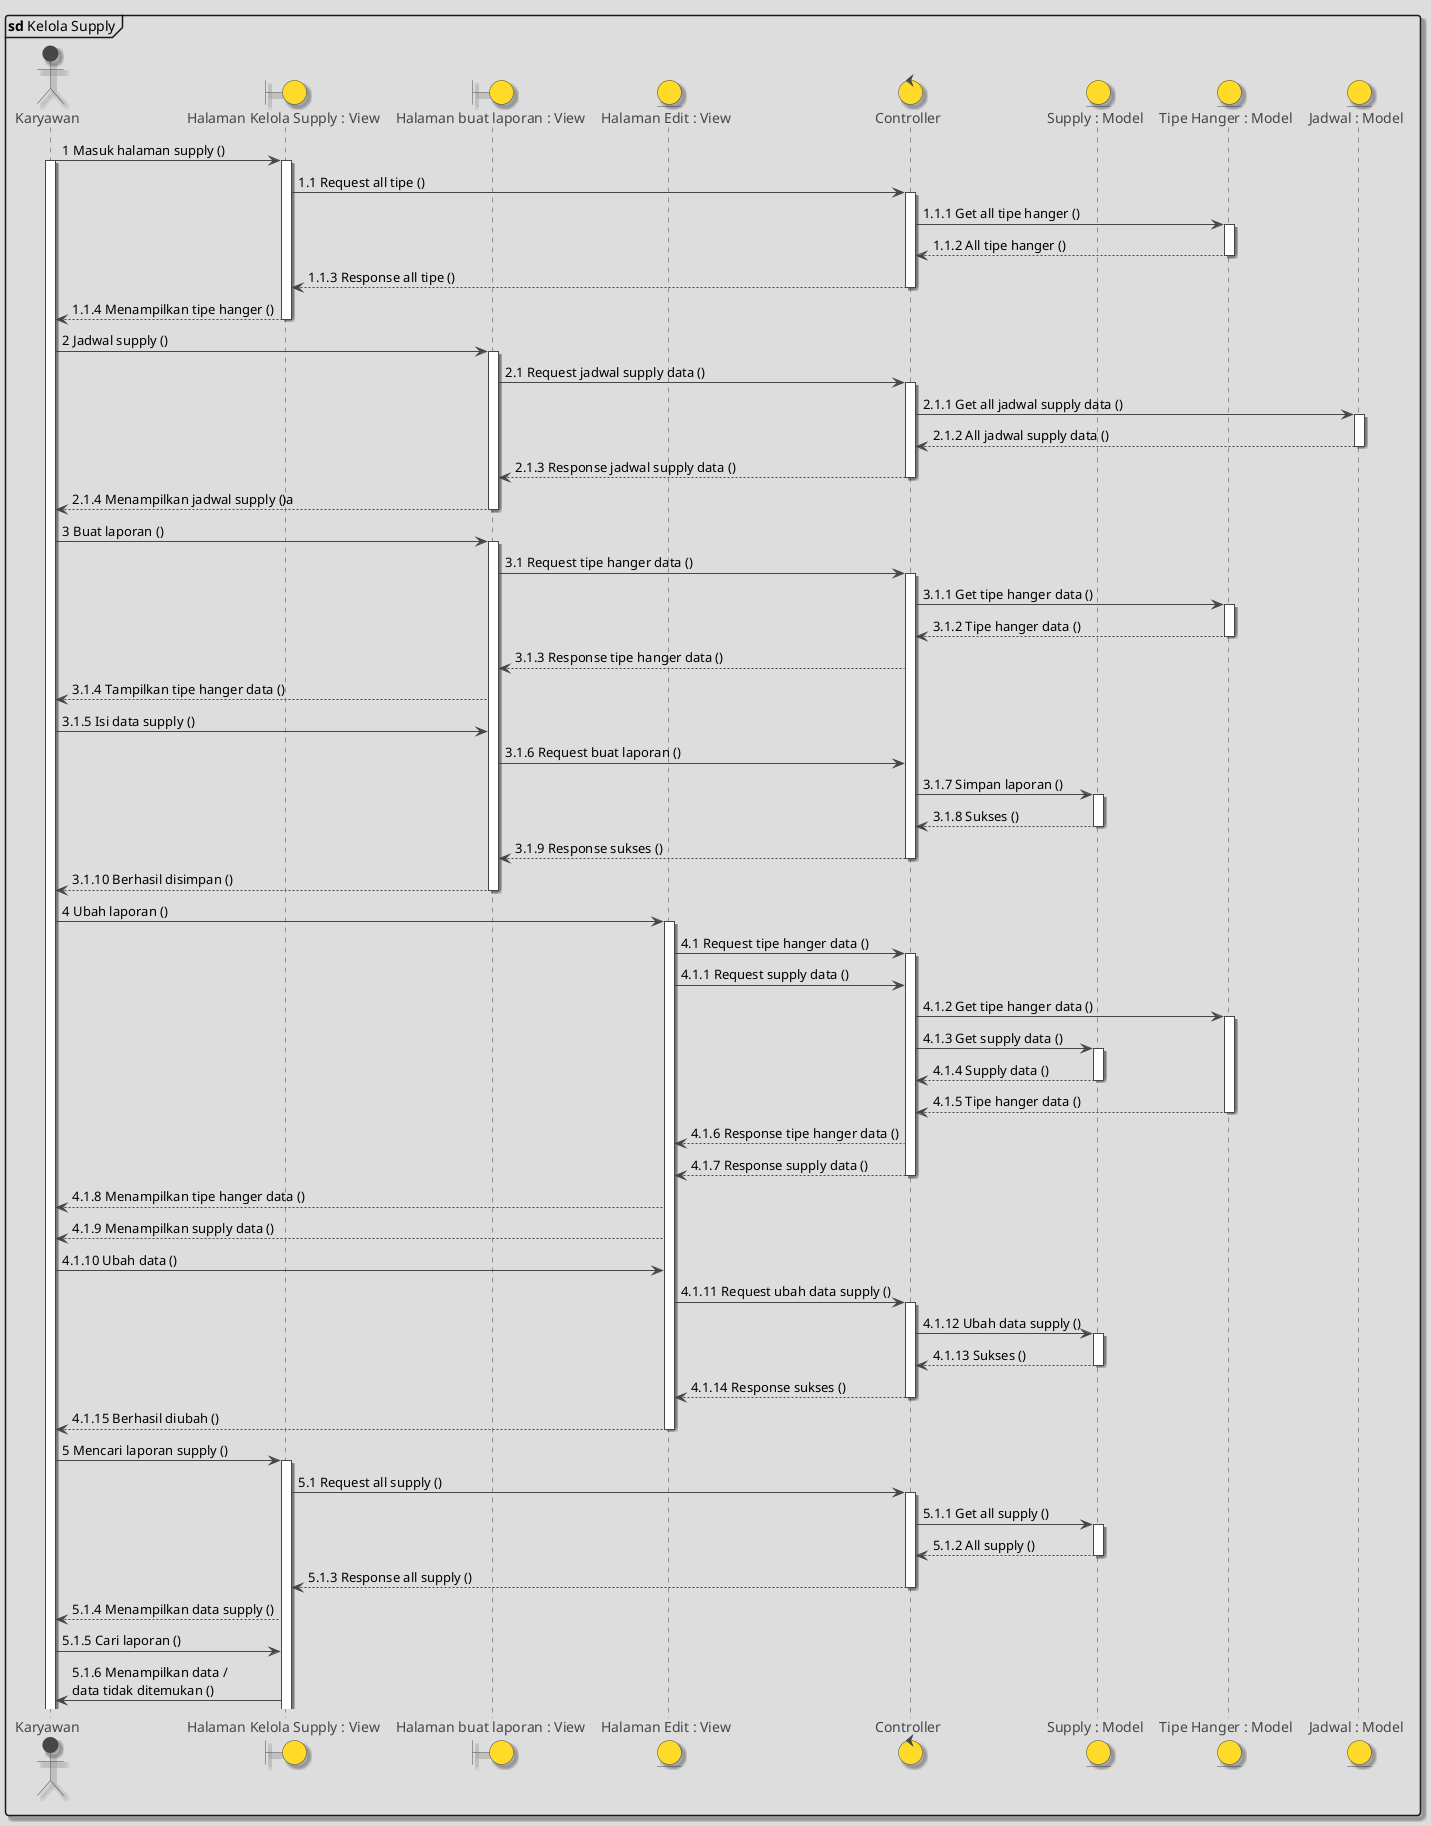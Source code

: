 @startuml

!theme toy
skinparam shadowing true
mainframe **sd** Kelola Supply

actor Karyawan as karyawan
boundary "Halaman Kelola Supply : View" as kelolaSupply
boundary "Halaman buat laporan : View" as buatLaporan
entity "Halaman Edit : View" as halamanEdit
control Controller as controller
entity "Supply : Model" as tabelSupply
entity "Tipe Hanger : Model" as tabelTipe
entity "Jadwal : Model" as tabelJadwal

karyawan -> kelolaSupply ++ : 1 Masuk halaman supply ()
activate karyawan
kelolaSupply -> controller ++ : 1.1 Request all tipe ()
controller -> tabelTipe ++ : 1.1.1 Get all tipe hanger ()
tabelTipe --> controller : 1.1.2 All tipe hanger ()
deactivate tabelTipe
controller --> kelolaSupply : 1.1.3 Response all tipe ()
deactivate controller
kelolaSupply --> karyawan : 1.1.4 Menampilkan tipe hanger ()
deactivate kelolaSupply

karyawan -> buatLaporan ++ : 2 Jadwal supply ()
buatLaporan -> controller ++ : 2.1 Request jadwal supply data ()
controller -> tabelJadwal ++ : 2.1.1 Get all jadwal supply data ()
tabelJadwal --> controller : 2.1.2 All jadwal supply data ()
deactivate tabelJadwal
controller --> buatLaporan : 2.1.3 Response jadwal supply data ()
deactivate controller
buatLaporan --> karyawan : 2.1.4 Menampilkan jadwal supply ()a
deactivate buatLaporan
karyawan -> buatLaporan ++ : 3 Buat laporan ()
buatLaporan -> controller ++ : 3.1 Request tipe hanger data ()
controller -> tabelTipe ++ : 3.1.1 Get tipe hanger data ()
tabelTipe --> controller : 3.1.2 Tipe hanger data ()
deactivate tabelTipe
controller --> buatLaporan : 3.1.3 Response tipe hanger data ()
buatLaporan --> karyawan : 3.1.4 Tampilkan tipe hanger data ()
karyawan -> buatLaporan : 3.1.5 Isi data supply ()
buatLaporan -> controller : 3.1.6 Request buat laporan ()
controller -> tabelSupply ++ : 3.1.7 Simpan laporan ()
tabelSupply --> controller : 3.1.8 Sukses ()
deactivate tabelSupply
controller --> buatLaporan : 3.1.9 Response sukses ()
deactivate controller
buatLaporan --> karyawan : 3.1.10 Berhasil disimpan ()
deactivate buatLaporan

karyawan -> halamanEdit ++ : 4 Ubah laporan ()
halamanEdit -> controller ++ : 4.1 Request tipe hanger data ()
halamanEdit -> controller : 4.1.1 Request supply data ()
controller -> tabelTipe ++ : 4.1.2 Get tipe hanger data ()
controller -> tabelSupply ++ : 4.1.3 Get supply data ()
tabelSupply --> controller : 4.1.4 Supply data ()
deactivate tabelSupply
tabelTipe --> controller : 4.1.5 Tipe hanger data ()
deactivate tabelTipe
controller --> halamanEdit : 4.1.6 Response tipe hanger data ()
controller --> halamanEdit : 4.1.7 Response supply data ()
deactivate controller
halamanEdit --> karyawan : 4.1.8 Menampilkan tipe hanger data ()
halamanEdit --> karyawan : 4.1.9 Menampilkan supply data ()
karyawan -> halamanEdit : 4.1.10 Ubah data ()
halamanEdit -> controller ++ : 4.1.11 Request ubah data supply ()
controller -> tabelSupply ++ : 4.1.12 Ubah data supply ()
tabelSupply --> controller : 4.1.13 Sukses ()
deactivate tabelSupply
controller --> halamanEdit : 4.1.14 Response sukses ()
deactivate controller
halamanEdit --> karyawan : 4.1.15 Berhasil diubah ()
deactivate halamanEdit

karyawan -> kelolaSupply ++ : 5 Mencari laporan supply ()
kelolaSupply -> controller ++ : 5.1 Request all supply ()
controller -> tabelSupply ++ : 5.1.1 Get all supply ()
tabelSupply --> controller : 5.1.2 All supply ()
deactivate tabelSupply
controller --> kelolaSupply : 5.1.3 Response all supply ()
deactivate controller
kelolaSupply --> karyawan : 5.1.4 Menampilkan data supply ()

karyawan -> kelolaSupply : 5.1.5 Cari laporan ()
kelolaSupply -> karyawan : 5.1.6 Menampilkan data / \ndata tidak ditemukan ()

@enduml
